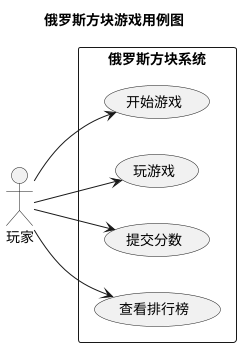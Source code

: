 @startuml
' 设置标题
title 俄罗斯方块游戏用例图

' 设置布局方向 (可选, 默认是 top to bottom)
left to right direction

' 定义参与者 (Actor)
actor Player as "玩家"

' 定义系统边界和用例 (Use Cases)
rectangle "俄罗斯方块系统" {
  usecase startGame as "开始游戏"
  usecase playGame as "玩游戏"
  usecase submitScore as "提交分数"
  usecase viewLeaderboard as "查看排行榜"
}

' 定义参与者与用例之间的关联
' 玩家可以执行所有这些操作
Player --> startGame
Player --> playGame
Player --> submitScore
Player --> viewLeaderboard

' (可选) 如果想表达更明确的流程或依赖关系，可以使用注释或关系
' 例如，可以添加注释说明逻辑顺序
' note right of playGame : "在 '开始游戏' 后进行"
' note right of submitScore : "在 '玩游戏' 结束后进行"
' 或者，如果认为提交分数是玩游戏的一个可选扩展点
' playGame <.. submitScore : <<extend>>
' 但在这个场景下，保持简单关联可能更清晰

@enduml
